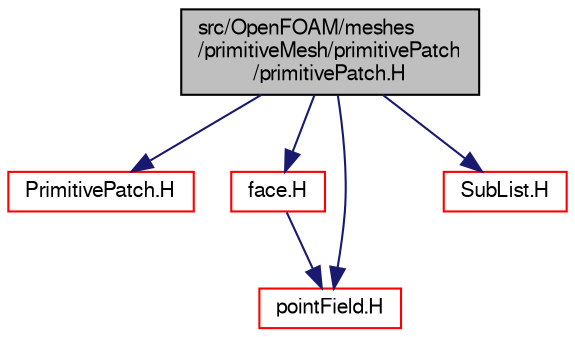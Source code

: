 digraph "src/OpenFOAM/meshes/primitiveMesh/primitivePatch/primitivePatch.H"
{
  bgcolor="transparent";
  edge [fontname="FreeSans",fontsize="10",labelfontname="FreeSans",labelfontsize="10"];
  node [fontname="FreeSans",fontsize="10",shape=record];
  Node0 [label="src/OpenFOAM/meshes\l/primitiveMesh/primitivePatch\l/primitivePatch.H",height=0.2,width=0.4,color="black", fillcolor="grey75", style="filled", fontcolor="black"];
  Node0 -> Node1 [color="midnightblue",fontsize="10",style="solid",fontname="FreeSans"];
  Node1 [label="PrimitivePatch.H",height=0.2,width=0.4,color="red",URL="$a11951.html"];
  Node0 -> Node142 [color="midnightblue",fontsize="10",style="solid",fontname="FreeSans"];
  Node142 [label="face.H",height=0.2,width=0.4,color="red",URL="$a11321.html"];
  Node142 -> Node66 [color="midnightblue",fontsize="10",style="solid",fontname="FreeSans"];
  Node66 [label="pointField.H",height=0.2,width=0.4,color="red",URL="$a12062.html"];
  Node0 -> Node144 [color="midnightblue",fontsize="10",style="solid",fontname="FreeSans"];
  Node144 [label="SubList.H",height=0.2,width=0.4,color="red",URL="$a08741.html"];
  Node0 -> Node66 [color="midnightblue",fontsize="10",style="solid",fontname="FreeSans"];
}
